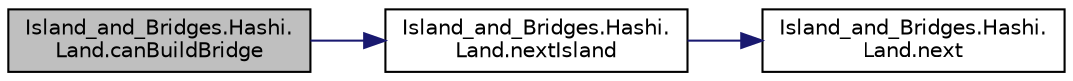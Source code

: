 digraph "Island_and_Bridges.Hashi.Land.canBuildBridge"
{
  edge [fontname="Helvetica",fontsize="10",labelfontname="Helvetica",labelfontsize="10"];
  node [fontname="Helvetica",fontsize="10",shape=record];
  rankdir="LR";
  Node4 [label="Island_and_Bridges.Hashi.\lLand.canBuildBridge",height=0.2,width=0.4,color="black", fillcolor="grey75", style="filled", fontcolor="black"];
  Node4 -> Node5 [color="midnightblue",fontsize="10",style="solid"];
  Node5 [label="Island_and_Bridges.Hashi.\lLand.nextIsland",height=0.2,width=0.4,color="black", fillcolor="white", style="filled",URL="$class_island__and___bridges_1_1_hashi_1_1_land.html#a0a24f0dc5ed35f61803817ae39e274d9"];
  Node5 -> Node6 [color="midnightblue",fontsize="10",style="solid"];
  Node6 [label="Island_and_Bridges.Hashi.\lLand.next",height=0.2,width=0.4,color="black", fillcolor="white", style="filled",URL="$class_island__and___bridges_1_1_hashi_1_1_land.html#a2a665d37b80c351081b51f727b575c10"];
}
